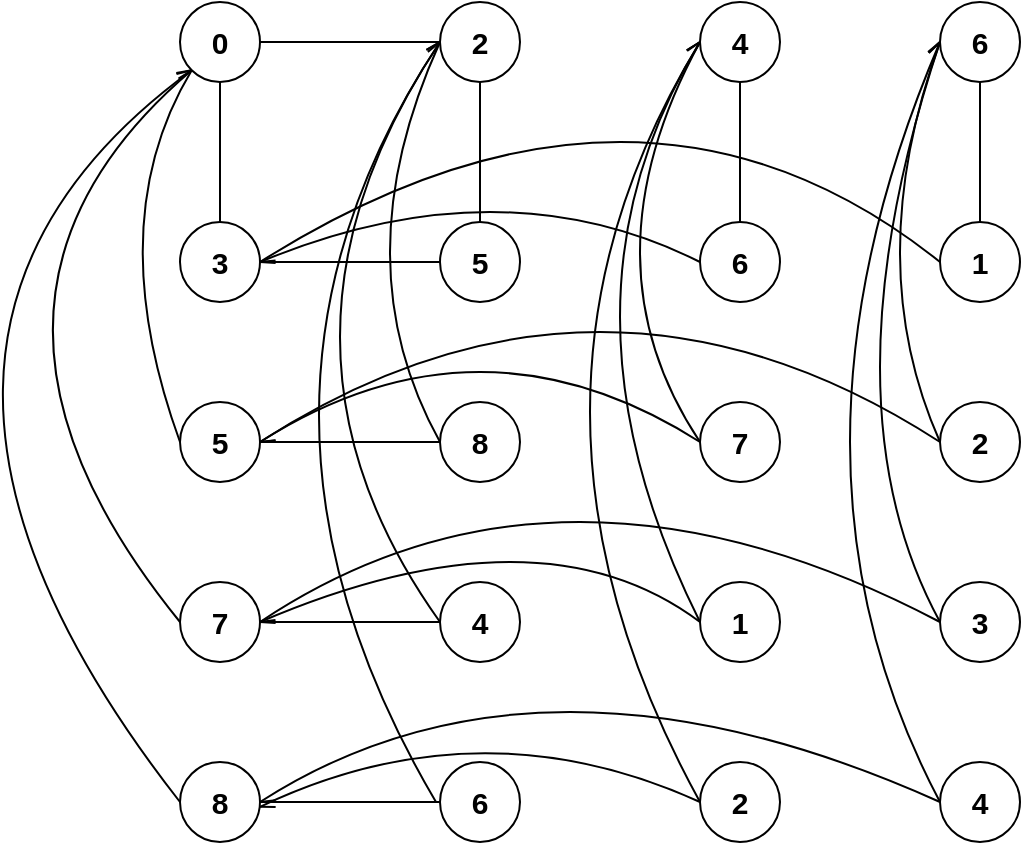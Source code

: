 <mxfile version="17.2.4" type="github">
  <diagram id="0aB3pxDlRUvHCvndAp1d" name="Page-1">
    <mxGraphModel dx="1093" dy="576" grid="1" gridSize="10" guides="1" tooltips="1" connect="1" arrows="1" fold="1" page="1" pageScale="1" pageWidth="850" pageHeight="1100" math="0" shadow="0">
      <root>
        <mxCell id="0" />
        <mxCell id="1" parent="0" />
        <mxCell id="J-o4-fwsyyXXSoqCmSlc-1" value="&lt;font size=&quot;1&quot;&gt;&lt;span style=&quot;font-size: 15px&quot;&gt;&lt;b&gt;0&lt;/b&gt;&lt;/span&gt;&lt;/font&gt;" style="ellipse;whiteSpace=wrap;html=1;aspect=fixed;strokeWidth=1;" vertex="1" parent="1">
          <mxGeometry x="160" y="80" width="40" height="40" as="geometry" />
        </mxCell>
        <mxCell id="J-o4-fwsyyXXSoqCmSlc-2" value="&lt;font style=&quot;font-size: 15px&quot;&gt;&lt;b&gt;2&lt;/b&gt;&lt;/font&gt;" style="ellipse;whiteSpace=wrap;html=1;aspect=fixed;strokeWidth=1;" vertex="1" parent="1">
          <mxGeometry x="290" y="80" width="40" height="40" as="geometry" />
        </mxCell>
        <mxCell id="J-o4-fwsyyXXSoqCmSlc-3" value="&lt;b style=&quot;font-size: 15px&quot;&gt;4&lt;/b&gt;" style="ellipse;whiteSpace=wrap;html=1;aspect=fixed;strokeWidth=1;" vertex="1" parent="1">
          <mxGeometry x="420" y="80" width="40" height="40" as="geometry" />
        </mxCell>
        <mxCell id="J-o4-fwsyyXXSoqCmSlc-6" value="&lt;b style=&quot;font-size: 15px&quot;&gt;6&lt;/b&gt;" style="ellipse;whiteSpace=wrap;html=1;aspect=fixed;strokeWidth=1;" vertex="1" parent="1">
          <mxGeometry x="540" y="80" width="40" height="40" as="geometry" />
        </mxCell>
        <mxCell id="J-o4-fwsyyXXSoqCmSlc-7" value="&lt;b style=&quot;font-size: 15px&quot;&gt;3&lt;/b&gt;" style="ellipse;whiteSpace=wrap;html=1;aspect=fixed;strokeWidth=1;" vertex="1" parent="1">
          <mxGeometry x="160" y="190" width="40" height="40" as="geometry" />
        </mxCell>
        <mxCell id="J-o4-fwsyyXXSoqCmSlc-8" value="&lt;b style=&quot;font-size: 15px&quot;&gt;5&lt;/b&gt;" style="ellipse;whiteSpace=wrap;html=1;aspect=fixed;strokeWidth=1;" vertex="1" parent="1">
          <mxGeometry x="160" y="280" width="40" height="40" as="geometry" />
        </mxCell>
        <mxCell id="J-o4-fwsyyXXSoqCmSlc-9" value="&lt;b style=&quot;font-size: 15px&quot;&gt;8&lt;/b&gt;" style="ellipse;whiteSpace=wrap;html=1;aspect=fixed;strokeWidth=1;" vertex="1" parent="1">
          <mxGeometry x="290" y="280" width="40" height="40" as="geometry" />
        </mxCell>
        <mxCell id="J-o4-fwsyyXXSoqCmSlc-10" value="&lt;b style=&quot;font-size: 15px&quot;&gt;7&lt;/b&gt;" style="ellipse;whiteSpace=wrap;html=1;aspect=fixed;strokeWidth=1;" vertex="1" parent="1">
          <mxGeometry x="420" y="280" width="40" height="40" as="geometry" />
        </mxCell>
        <mxCell id="J-o4-fwsyyXXSoqCmSlc-11" value="&lt;b style=&quot;font-size: 15px&quot;&gt;5&lt;/b&gt;" style="ellipse;whiteSpace=wrap;html=1;aspect=fixed;strokeWidth=1;" vertex="1" parent="1">
          <mxGeometry x="290" y="190" width="40" height="40" as="geometry" />
        </mxCell>
        <mxCell id="J-o4-fwsyyXXSoqCmSlc-12" value="&lt;b style=&quot;font-size: 15px&quot;&gt;6&lt;/b&gt;" style="ellipse;whiteSpace=wrap;html=1;aspect=fixed;strokeWidth=1;" vertex="1" parent="1">
          <mxGeometry x="420" y="190" width="40" height="40" as="geometry" />
        </mxCell>
        <mxCell id="J-o4-fwsyyXXSoqCmSlc-13" value="&lt;b style=&quot;font-size: 15px&quot;&gt;1&lt;/b&gt;" style="ellipse;whiteSpace=wrap;html=1;aspect=fixed;strokeWidth=1;" vertex="1" parent="1">
          <mxGeometry x="540" y="190" width="40" height="40" as="geometry" />
        </mxCell>
        <mxCell id="J-o4-fwsyyXXSoqCmSlc-15" value="&lt;b style=&quot;font-size: 15px&quot;&gt;2&lt;/b&gt;" style="ellipse;whiteSpace=wrap;html=1;aspect=fixed;strokeWidth=1;" vertex="1" parent="1">
          <mxGeometry x="540" y="280" width="40" height="40" as="geometry" />
        </mxCell>
        <mxCell id="J-o4-fwsyyXXSoqCmSlc-17" value="&lt;b style=&quot;font-size: 15px&quot;&gt;7&lt;/b&gt;" style="ellipse;whiteSpace=wrap;html=1;aspect=fixed;strokeWidth=1;" vertex="1" parent="1">
          <mxGeometry x="160" y="370" width="40" height="40" as="geometry" />
        </mxCell>
        <mxCell id="J-o4-fwsyyXXSoqCmSlc-18" value="&lt;b style=&quot;font-size: 15px&quot;&gt;4&lt;/b&gt;" style="ellipse;whiteSpace=wrap;html=1;aspect=fixed;strokeWidth=1;" vertex="1" parent="1">
          <mxGeometry x="290" y="370" width="40" height="40" as="geometry" />
        </mxCell>
        <mxCell id="J-o4-fwsyyXXSoqCmSlc-19" value="&lt;b style=&quot;font-size: 15px&quot;&gt;1&lt;/b&gt;" style="ellipse;whiteSpace=wrap;html=1;aspect=fixed;strokeWidth=1;" vertex="1" parent="1">
          <mxGeometry x="420" y="370" width="40" height="40" as="geometry" />
        </mxCell>
        <mxCell id="J-o4-fwsyyXXSoqCmSlc-20" value="&lt;b style=&quot;font-size: 15px&quot;&gt;3&lt;/b&gt;" style="ellipse;whiteSpace=wrap;html=1;aspect=fixed;strokeWidth=1;" vertex="1" parent="1">
          <mxGeometry x="540" y="370" width="40" height="40" as="geometry" />
        </mxCell>
        <mxCell id="J-o4-fwsyyXXSoqCmSlc-21" value="&lt;b style=&quot;font-size: 15px&quot;&gt;8&lt;/b&gt;" style="ellipse;whiteSpace=wrap;html=1;aspect=fixed;strokeWidth=1;" vertex="1" parent="1">
          <mxGeometry x="160" y="460" width="40" height="40" as="geometry" />
        </mxCell>
        <mxCell id="J-o4-fwsyyXXSoqCmSlc-22" value="&lt;b style=&quot;font-size: 15px&quot;&gt;6&lt;/b&gt;" style="ellipse;whiteSpace=wrap;html=1;aspect=fixed;strokeWidth=1;" vertex="1" parent="1">
          <mxGeometry x="290" y="460" width="40" height="40" as="geometry" />
        </mxCell>
        <mxCell id="J-o4-fwsyyXXSoqCmSlc-23" value="&lt;b style=&quot;font-size: 15px&quot;&gt;2&lt;/b&gt;" style="ellipse;whiteSpace=wrap;html=1;aspect=fixed;strokeWidth=1;" vertex="1" parent="1">
          <mxGeometry x="420" y="460" width="40" height="40" as="geometry" />
        </mxCell>
        <mxCell id="J-o4-fwsyyXXSoqCmSlc-24" value="&lt;b style=&quot;font-size: 15px&quot;&gt;4&lt;/b&gt;" style="ellipse;whiteSpace=wrap;html=1;aspect=fixed;strokeWidth=1;" vertex="1" parent="1">
          <mxGeometry x="540" y="460" width="40" height="40" as="geometry" />
        </mxCell>
        <mxCell id="J-o4-fwsyyXXSoqCmSlc-29" value="" style="curved=1;endArrow=openAsync;html=1;rounded=0;entryX=0;entryY=1;entryDx=0;entryDy=0;exitX=0;exitY=0.5;exitDx=0;exitDy=0;endFill=0;strokeWidth=1;" edge="1" parent="1" source="J-o4-fwsyyXXSoqCmSlc-8" target="J-o4-fwsyyXXSoqCmSlc-1">
          <mxGeometry width="50" height="50" relative="1" as="geometry">
            <mxPoint x="360" y="310" as="sourcePoint" />
            <mxPoint x="300" y="170" as="targetPoint" />
            <Array as="points">
              <mxPoint x="120" y="190" />
            </Array>
          </mxGeometry>
        </mxCell>
        <mxCell id="J-o4-fwsyyXXSoqCmSlc-36" value="" style="curved=1;endArrow=openAsync;html=1;rounded=0;entryX=0;entryY=0.5;entryDx=0;entryDy=0;exitX=0;exitY=0.5;exitDx=0;exitDy=0;endFill=0;strokeWidth=1;" edge="1" parent="1" source="J-o4-fwsyyXXSoqCmSlc-9" target="J-o4-fwsyyXXSoqCmSlc-2">
          <mxGeometry width="50" height="50" relative="1" as="geometry">
            <mxPoint x="170" y="310" as="sourcePoint" />
            <mxPoint x="175.858" y="124.142" as="targetPoint" />
            <Array as="points">
              <mxPoint x="240" y="210" />
            </Array>
          </mxGeometry>
        </mxCell>
        <mxCell id="J-o4-fwsyyXXSoqCmSlc-38" value="" style="curved=1;endArrow=openAsync;html=1;rounded=0;entryX=0;entryY=0.5;entryDx=0;entryDy=0;exitX=0;exitY=0.5;exitDx=0;exitDy=0;endFill=0;strokeWidth=1;" edge="1" parent="1" source="J-o4-fwsyyXXSoqCmSlc-10" target="J-o4-fwsyyXXSoqCmSlc-3">
          <mxGeometry width="50" height="50" relative="1" as="geometry">
            <mxPoint x="300" y="310" as="sourcePoint" />
            <mxPoint x="300" y="110" as="targetPoint" />
            <Array as="points">
              <mxPoint x="360" y="210" />
            </Array>
          </mxGeometry>
        </mxCell>
        <mxCell id="J-o4-fwsyyXXSoqCmSlc-39" value="" style="curved=1;endArrow=openAsync;html=1;rounded=0;entryX=0;entryY=0.5;entryDx=0;entryDy=0;endFill=0;exitX=0;exitY=0.5;exitDx=0;exitDy=0;strokeWidth=1;" edge="1" parent="1" source="J-o4-fwsyyXXSoqCmSlc-15" target="J-o4-fwsyyXXSoqCmSlc-6">
          <mxGeometry width="50" height="50" relative="1" as="geometry">
            <mxPoint x="530" y="300" as="sourcePoint" />
            <mxPoint x="310" y="120" as="targetPoint" />
            <Array as="points">
              <mxPoint x="500" y="210" />
            </Array>
          </mxGeometry>
        </mxCell>
        <mxCell id="J-o4-fwsyyXXSoqCmSlc-40" value="" style="curved=1;endArrow=openAsync;html=1;rounded=0;entryX=0;entryY=1;entryDx=0;entryDy=0;exitX=0;exitY=0.5;exitDx=0;exitDy=0;endFill=0;strokeWidth=1;" edge="1" parent="1" source="J-o4-fwsyyXXSoqCmSlc-17" target="J-o4-fwsyyXXSoqCmSlc-1">
          <mxGeometry width="50" height="50" relative="1" as="geometry">
            <mxPoint x="320" y="330" as="sourcePoint" />
            <mxPoint x="320" y="130" as="targetPoint" />
            <Array as="points">
              <mxPoint x="30" y="230" />
            </Array>
          </mxGeometry>
        </mxCell>
        <mxCell id="J-o4-fwsyyXXSoqCmSlc-41" value="" style="curved=1;endArrow=openAsync;html=1;rounded=0;exitX=0;exitY=0.5;exitDx=0;exitDy=0;endFill=0;strokeWidth=1;" edge="1" parent="1" source="J-o4-fwsyyXXSoqCmSlc-18">
          <mxGeometry width="50" height="50" relative="1" as="geometry">
            <mxPoint x="170" y="400" as="sourcePoint" />
            <mxPoint x="290" y="100" as="targetPoint" />
            <Array as="points">
              <mxPoint x="190" y="250" />
            </Array>
          </mxGeometry>
        </mxCell>
        <mxCell id="J-o4-fwsyyXXSoqCmSlc-42" value="" style="curved=1;endArrow=openAsync;html=1;rounded=0;exitX=0;exitY=0.5;exitDx=0;exitDy=0;endFill=0;entryX=0;entryY=1;entryDx=0;entryDy=0;strokeWidth=1;" edge="1" parent="1" source="J-o4-fwsyyXXSoqCmSlc-21" target="J-o4-fwsyyXXSoqCmSlc-1">
          <mxGeometry width="50" height="50" relative="1" as="geometry">
            <mxPoint x="180" y="410" as="sourcePoint" />
            <mxPoint x="160" y="120" as="targetPoint" />
            <Array as="points">
              <mxPoint x="-20" y="250" />
            </Array>
          </mxGeometry>
        </mxCell>
        <mxCell id="J-o4-fwsyyXXSoqCmSlc-44" value="" style="curved=1;endArrow=openAsync;html=1;rounded=0;exitX=0;exitY=0.5;exitDx=0;exitDy=0;endFill=0;strokeWidth=1;" edge="1" parent="1" source="J-o4-fwsyyXXSoqCmSlc-23">
          <mxGeometry width="50" height="50" relative="1" as="geometry">
            <mxPoint x="170" y="490" as="sourcePoint" />
            <mxPoint x="420" y="100" as="targetPoint" />
            <Array as="points">
              <mxPoint x="310" y="280" />
            </Array>
          </mxGeometry>
        </mxCell>
        <mxCell id="J-o4-fwsyyXXSoqCmSlc-45" value="" style="curved=1;endArrow=openAsync;html=1;rounded=0;endFill=0;strokeWidth=1;" edge="1" parent="1">
          <mxGeometry width="50" height="50" relative="1" as="geometry">
            <mxPoint x="288" y="480" as="sourcePoint" />
            <mxPoint x="290" y="100" as="targetPoint" />
            <Array as="points">
              <mxPoint x="170" y="280" />
            </Array>
          </mxGeometry>
        </mxCell>
        <mxCell id="J-o4-fwsyyXXSoqCmSlc-46" value="" style="curved=1;endArrow=openAsync;html=1;rounded=0;exitX=0;exitY=0.5;exitDx=0;exitDy=0;endFill=0;strokeWidth=1;" edge="1" parent="1" source="J-o4-fwsyyXXSoqCmSlc-24">
          <mxGeometry width="50" height="50" relative="1" as="geometry">
            <mxPoint x="430" y="490" as="sourcePoint" />
            <mxPoint x="540" y="100" as="targetPoint" />
            <Array as="points">
              <mxPoint x="450" y="310" />
            </Array>
          </mxGeometry>
        </mxCell>
        <mxCell id="J-o4-fwsyyXXSoqCmSlc-47" value="" style="endArrow=none;html=1;rounded=0;exitX=0.5;exitY=1;exitDx=0;exitDy=0;entryX=0.5;entryY=0;entryDx=0;entryDy=0;strokeWidth=1;" edge="1" parent="1" source="J-o4-fwsyyXXSoqCmSlc-1" target="J-o4-fwsyyXXSoqCmSlc-7">
          <mxGeometry width="50" height="50" relative="1" as="geometry">
            <mxPoint x="210" y="130" as="sourcePoint" />
            <mxPoint x="410" y="260" as="targetPoint" />
          </mxGeometry>
        </mxCell>
        <mxCell id="J-o4-fwsyyXXSoqCmSlc-48" value="" style="endArrow=none;html=1;rounded=0;exitX=1;exitY=0.5;exitDx=0;exitDy=0;entryX=0;entryY=0.5;entryDx=0;entryDy=0;strokeWidth=1;" edge="1" parent="1" source="J-o4-fwsyyXXSoqCmSlc-1" target="J-o4-fwsyyXXSoqCmSlc-2">
          <mxGeometry width="50" height="50" relative="1" as="geometry">
            <mxPoint x="190" y="130" as="sourcePoint" />
            <mxPoint x="190" y="200" as="targetPoint" />
          </mxGeometry>
        </mxCell>
        <mxCell id="J-o4-fwsyyXXSoqCmSlc-49" value="" style="endArrow=none;html=1;rounded=0;exitX=0.5;exitY=1;exitDx=0;exitDy=0;entryX=0.5;entryY=0;entryDx=0;entryDy=0;strokeWidth=1;" edge="1" parent="1" source="J-o4-fwsyyXXSoqCmSlc-2" target="J-o4-fwsyyXXSoqCmSlc-11">
          <mxGeometry width="50" height="50" relative="1" as="geometry">
            <mxPoint x="200" y="140" as="sourcePoint" />
            <mxPoint x="200" y="210" as="targetPoint" />
          </mxGeometry>
        </mxCell>
        <mxCell id="J-o4-fwsyyXXSoqCmSlc-50" value="" style="endArrow=none;html=1;rounded=0;exitX=0.5;exitY=1;exitDx=0;exitDy=0;entryX=0.5;entryY=0;entryDx=0;entryDy=0;strokeWidth=1;" edge="1" parent="1" source="J-o4-fwsyyXXSoqCmSlc-3" target="J-o4-fwsyyXXSoqCmSlc-12">
          <mxGeometry width="50" height="50" relative="1" as="geometry">
            <mxPoint x="210" y="150" as="sourcePoint" />
            <mxPoint x="210" y="220" as="targetPoint" />
          </mxGeometry>
        </mxCell>
        <mxCell id="J-o4-fwsyyXXSoqCmSlc-51" value="" style="endArrow=none;html=1;rounded=0;exitX=0.5;exitY=1;exitDx=0;exitDy=0;entryX=0.5;entryY=0;entryDx=0;entryDy=0;strokeWidth=1;" edge="1" parent="1" source="J-o4-fwsyyXXSoqCmSlc-6" target="J-o4-fwsyyXXSoqCmSlc-13">
          <mxGeometry width="50" height="50" relative="1" as="geometry">
            <mxPoint x="220" y="160" as="sourcePoint" />
            <mxPoint x="220" y="230" as="targetPoint" />
          </mxGeometry>
        </mxCell>
        <mxCell id="J-o4-fwsyyXXSoqCmSlc-52" value="" style="endArrow=none;html=1;rounded=0;exitX=0;exitY=0.5;exitDx=0;exitDy=0;entryX=1;entryY=0.5;entryDx=0;entryDy=0;strokeWidth=1;" edge="1" parent="1" source="J-o4-fwsyyXXSoqCmSlc-11" target="J-o4-fwsyyXXSoqCmSlc-7">
          <mxGeometry width="50" height="50" relative="1" as="geometry">
            <mxPoint x="230" y="170" as="sourcePoint" />
            <mxPoint x="230" y="240" as="targetPoint" />
          </mxGeometry>
        </mxCell>
        <mxCell id="J-o4-fwsyyXXSoqCmSlc-54" value="" style="endArrow=none;html=1;rounded=0;exitX=0;exitY=0.5;exitDx=0;exitDy=0;entryX=1;entryY=0.5;entryDx=0;entryDy=0;strokeWidth=1;" edge="1" parent="1" source="J-o4-fwsyyXXSoqCmSlc-9" target="J-o4-fwsyyXXSoqCmSlc-8">
          <mxGeometry width="50" height="50" relative="1" as="geometry">
            <mxPoint x="300" y="220" as="sourcePoint" />
            <mxPoint x="210" y="220" as="targetPoint" />
          </mxGeometry>
        </mxCell>
        <mxCell id="J-o4-fwsyyXXSoqCmSlc-55" value="" style="endArrow=none;html=1;rounded=0;exitX=0;exitY=0.5;exitDx=0;exitDy=0;entryX=1;entryY=0.5;entryDx=0;entryDy=0;strokeWidth=1;" edge="1" parent="1" source="J-o4-fwsyyXXSoqCmSlc-18" target="J-o4-fwsyyXXSoqCmSlc-17">
          <mxGeometry width="50" height="50" relative="1" as="geometry">
            <mxPoint x="310" y="230" as="sourcePoint" />
            <mxPoint x="220" y="230" as="targetPoint" />
          </mxGeometry>
        </mxCell>
        <mxCell id="J-o4-fwsyyXXSoqCmSlc-56" value="" style="endArrow=none;html=1;rounded=0;entryX=1;entryY=0.5;entryDx=0;entryDy=0;strokeWidth=1;" edge="1" parent="1" target="J-o4-fwsyyXXSoqCmSlc-21">
          <mxGeometry width="50" height="50" relative="1" as="geometry">
            <mxPoint x="290" y="480" as="sourcePoint" />
            <mxPoint x="230" y="240" as="targetPoint" />
          </mxGeometry>
        </mxCell>
        <mxCell id="J-o4-fwsyyXXSoqCmSlc-57" value="" style="curved=1;endArrow=openAsync;html=1;rounded=0;entryX=0;entryY=0.5;entryDx=0;entryDy=0;exitX=0;exitY=0.5;exitDx=0;exitDy=0;endFill=0;strokeWidth=1;" edge="1" parent="1" source="J-o4-fwsyyXXSoqCmSlc-19" target="J-o4-fwsyyXXSoqCmSlc-3">
          <mxGeometry width="50" height="50" relative="1" as="geometry">
            <mxPoint x="430" y="310" as="sourcePoint" />
            <mxPoint x="430" y="110" as="targetPoint" />
            <Array as="points">
              <mxPoint x="340" y="230" />
            </Array>
          </mxGeometry>
        </mxCell>
        <mxCell id="J-o4-fwsyyXXSoqCmSlc-58" value="" style="curved=1;endArrow=openAsync;html=1;rounded=0;exitX=0;exitY=0.5;exitDx=0;exitDy=0;endFill=0;strokeWidth=1;" edge="1" parent="1" source="J-o4-fwsyyXXSoqCmSlc-20">
          <mxGeometry width="50" height="50" relative="1" as="geometry">
            <mxPoint x="550" y="490" as="sourcePoint" />
            <mxPoint x="540" y="100" as="targetPoint" />
            <Array as="points">
              <mxPoint x="480" y="280" />
            </Array>
          </mxGeometry>
        </mxCell>
        <mxCell id="J-o4-fwsyyXXSoqCmSlc-59" value="" style="curved=1;endArrow=openAsync;html=1;rounded=0;exitX=0;exitY=0.5;exitDx=0;exitDy=0;endFill=0;entryX=1;entryY=0.5;entryDx=0;entryDy=0;strokeWidth=1;" edge="1" parent="1" source="J-o4-fwsyyXXSoqCmSlc-13" target="J-o4-fwsyyXXSoqCmSlc-7">
          <mxGeometry width="50" height="50" relative="1" as="geometry">
            <mxPoint x="560" y="500" as="sourcePoint" />
            <mxPoint x="560" y="120" as="targetPoint" />
            <Array as="points">
              <mxPoint x="390" y="90" />
            </Array>
          </mxGeometry>
        </mxCell>
        <mxCell id="J-o4-fwsyyXXSoqCmSlc-60" value="" style="curved=1;endArrow=openAsync;html=1;rounded=0;exitX=0;exitY=0.5;exitDx=0;exitDy=0;endFill=0;strokeWidth=1;" edge="1" parent="1" source="J-o4-fwsyyXXSoqCmSlc-12">
          <mxGeometry width="50" height="50" relative="1" as="geometry">
            <mxPoint x="550" y="230" as="sourcePoint" />
            <mxPoint x="200" y="210" as="targetPoint" />
            <Array as="points">
              <mxPoint x="320" y="160" />
            </Array>
          </mxGeometry>
        </mxCell>
        <mxCell id="J-o4-fwsyyXXSoqCmSlc-61" value="" style="curved=1;endArrow=openAsync;html=1;rounded=0;exitX=0;exitY=0.5;exitDx=0;exitDy=0;endFill=0;strokeWidth=1;" edge="1" parent="1" source="J-o4-fwsyyXXSoqCmSlc-10">
          <mxGeometry width="50" height="50" relative="1" as="geometry">
            <mxPoint x="430" y="230" as="sourcePoint" />
            <mxPoint x="200" y="300" as="targetPoint" />
            <Array as="points">
              <mxPoint x="310" y="230" />
            </Array>
          </mxGeometry>
        </mxCell>
        <mxCell id="J-o4-fwsyyXXSoqCmSlc-62" value="" style="curved=1;endArrow=openAsync;html=1;rounded=0;endFill=0;strokeWidth=1;entryX=1;entryY=0.5;entryDx=0;entryDy=0;" edge="1" parent="1" target="J-o4-fwsyyXXSoqCmSlc-8">
          <mxGeometry width="50" height="50" relative="1" as="geometry">
            <mxPoint x="540" y="300" as="sourcePoint" />
            <mxPoint x="210" y="310" as="targetPoint" />
            <Array as="points">
              <mxPoint x="370" y="190" />
            </Array>
          </mxGeometry>
        </mxCell>
        <mxCell id="J-o4-fwsyyXXSoqCmSlc-63" value="" style="curved=1;endArrow=openAsync;html=1;rounded=0;exitX=0;exitY=0.5;exitDx=0;exitDy=0;endFill=0;strokeWidth=1;entryX=1;entryY=0.5;entryDx=0;entryDy=0;" edge="1" parent="1" source="J-o4-fwsyyXXSoqCmSlc-19" target="J-o4-fwsyyXXSoqCmSlc-17">
          <mxGeometry width="50" height="50" relative="1" as="geometry">
            <mxPoint x="430" y="310" as="sourcePoint" />
            <mxPoint x="210" y="310" as="targetPoint" />
            <Array as="points">
              <mxPoint x="340" y="330" />
            </Array>
          </mxGeometry>
        </mxCell>
        <mxCell id="J-o4-fwsyyXXSoqCmSlc-64" value="" style="curved=1;endArrow=openAsync;html=1;rounded=0;endFill=0;strokeWidth=1;" edge="1" parent="1">
          <mxGeometry width="50" height="50" relative="1" as="geometry">
            <mxPoint x="540" y="390" as="sourcePoint" />
            <mxPoint x="200" y="390" as="targetPoint" />
            <Array as="points">
              <mxPoint x="350" y="290" />
            </Array>
          </mxGeometry>
        </mxCell>
        <mxCell id="J-o4-fwsyyXXSoqCmSlc-65" value="" style="curved=1;endArrow=openAsync;html=1;rounded=0;exitX=0;exitY=0.5;exitDx=0;exitDy=0;endFill=0;strokeWidth=1;" edge="1" parent="1" source="J-o4-fwsyyXXSoqCmSlc-23">
          <mxGeometry width="50" height="50" relative="1" as="geometry">
            <mxPoint x="430" y="400" as="sourcePoint" />
            <mxPoint x="200" y="482.4" as="targetPoint" />
            <Array as="points">
              <mxPoint x="310" y="430" />
            </Array>
          </mxGeometry>
        </mxCell>
        <mxCell id="J-o4-fwsyyXXSoqCmSlc-66" value="" style="curved=1;endArrow=openAsync;html=1;rounded=0;exitX=0;exitY=0.5;exitDx=0;exitDy=0;endFill=0;strokeWidth=1;entryX=1;entryY=0.5;entryDx=0;entryDy=0;" edge="1" parent="1" source="J-o4-fwsyyXXSoqCmSlc-24" target="J-o4-fwsyyXXSoqCmSlc-21">
          <mxGeometry width="50" height="50" relative="1" as="geometry">
            <mxPoint x="430" y="490" as="sourcePoint" />
            <mxPoint x="210" y="480" as="targetPoint" />
            <Array as="points">
              <mxPoint x="340" y="390" />
            </Array>
          </mxGeometry>
        </mxCell>
      </root>
    </mxGraphModel>
  </diagram>
</mxfile>
